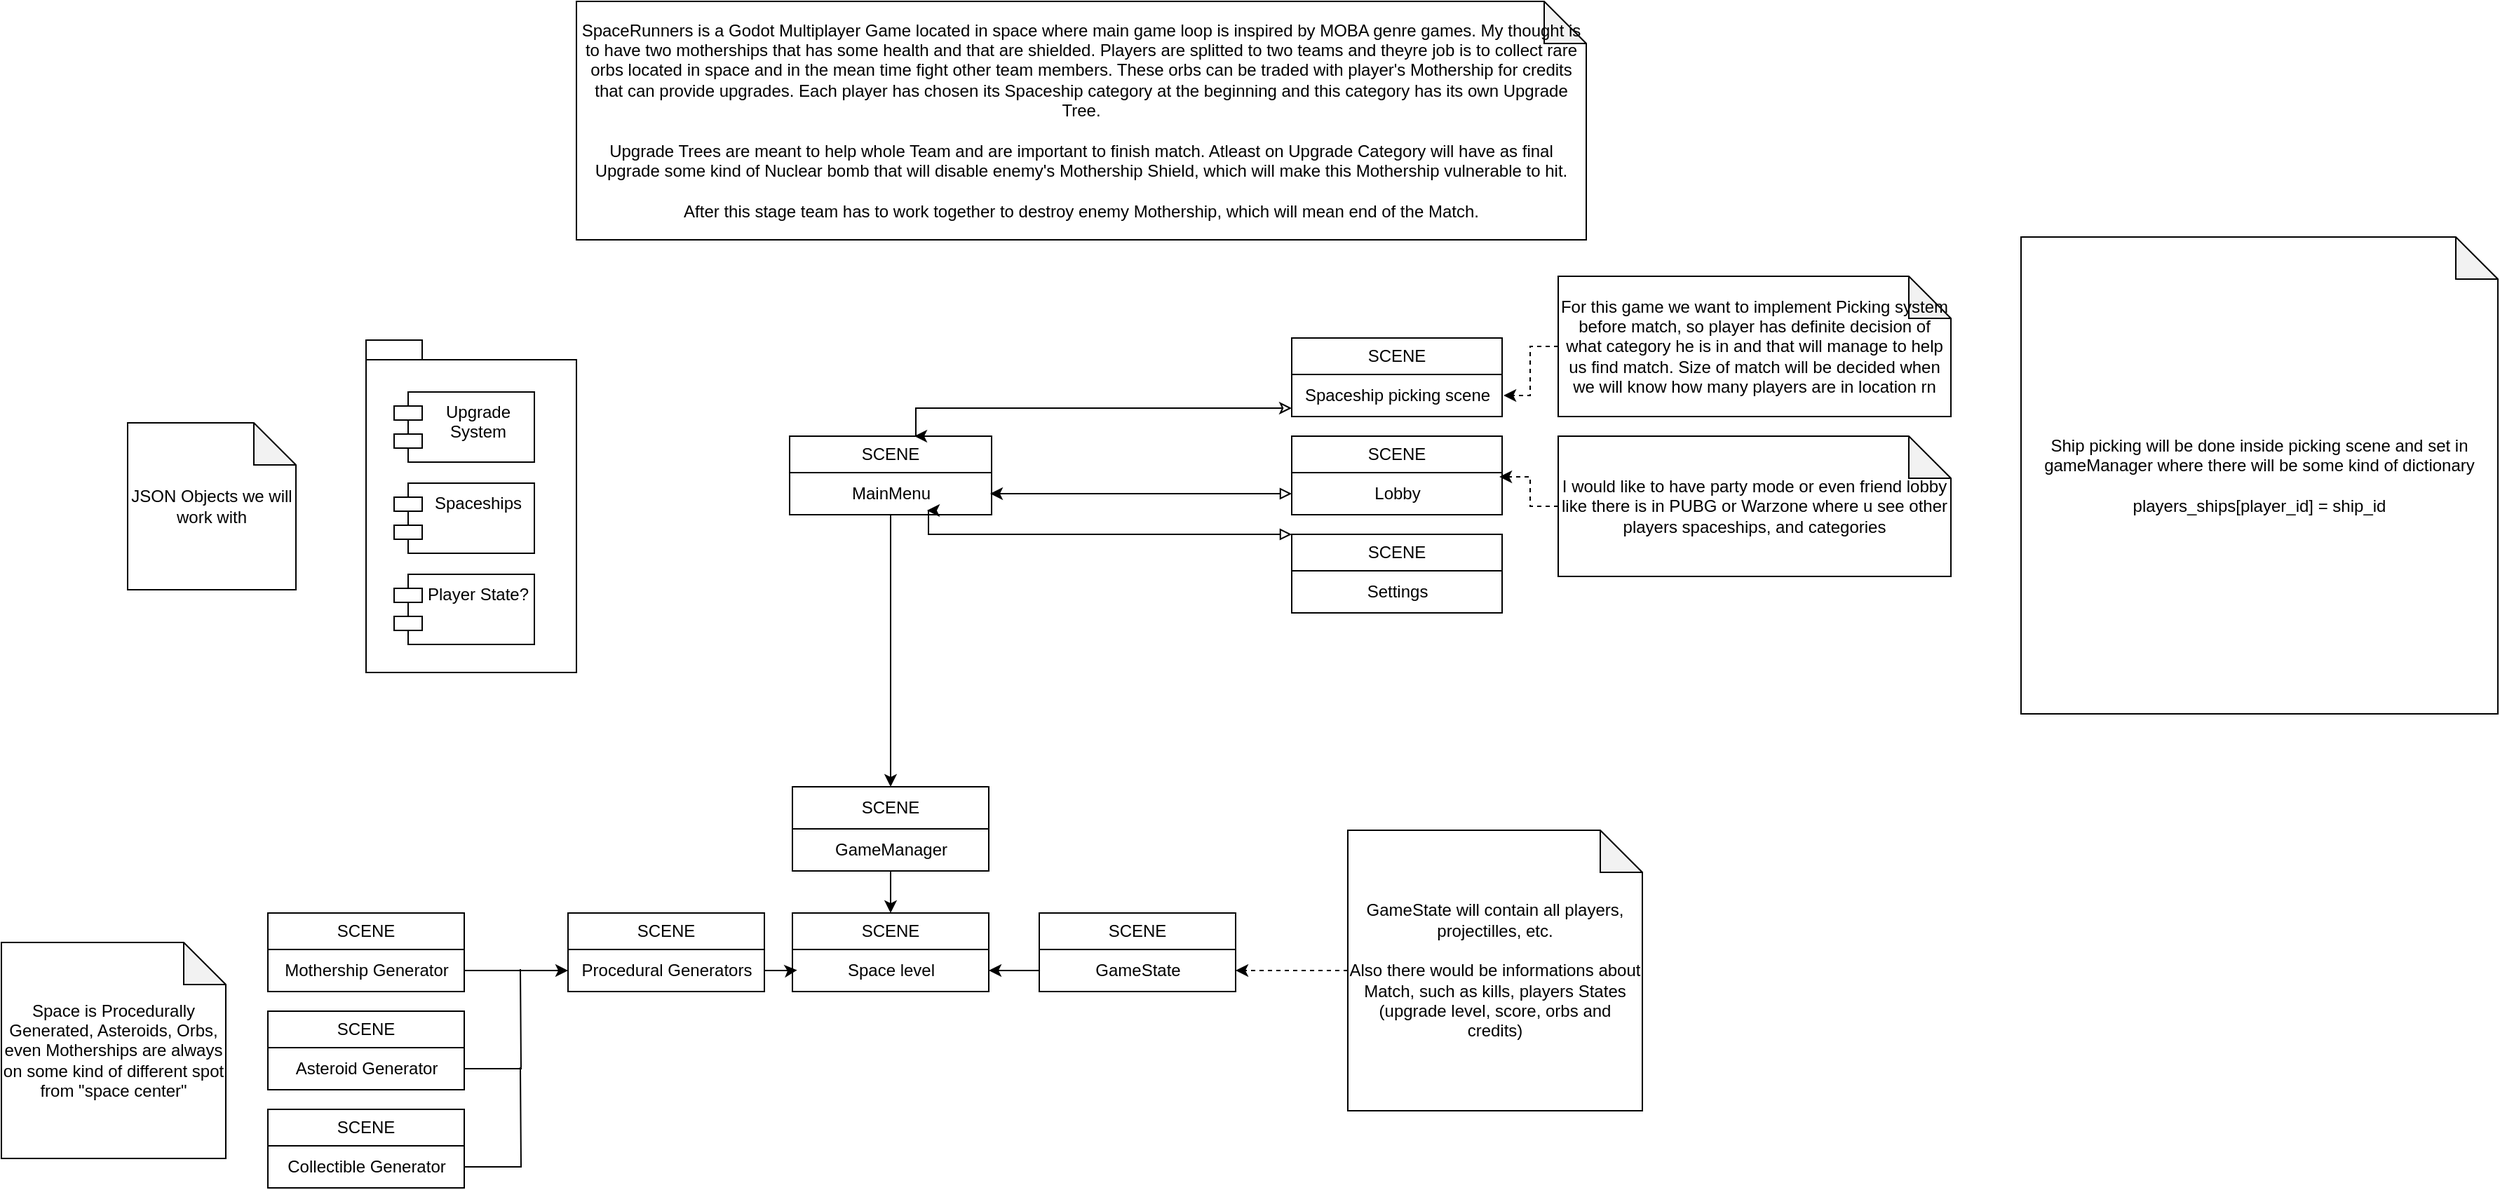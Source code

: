 <mxfile version="28.0.6">
  <diagram id="C5RBs43oDa-KdzZeNtuy" name="Page-1">
    <mxGraphModel dx="2505" dy="924" grid="1" gridSize="10" guides="1" tooltips="1" connect="1" arrows="1" fold="1" page="1" pageScale="1" pageWidth="827" pageHeight="1169" math="0" shadow="0">
      <root>
        <mxCell id="WIyWlLk6GJQsqaUBKTNV-0" />
        <mxCell id="WIyWlLk6GJQsqaUBKTNV-1" parent="WIyWlLk6GJQsqaUBKTNV-0" />
        <mxCell id="V2vyyLIy9fWVnB8k2cOo-0" value="SpaceRunners is a Godot Multiplayer Game located in space where main game loop is inspired by MOBA genre games. My thought is to have two motherships that has some health and that are shielded. Players are splitted to two teams and theyre job is to collect rare orbs located in space and in the mean time fight other team members. These orbs can be traded with player&#39;s Mothership for credits that can provide upgrades. Each player has chosen its Spaceship category at the beginning and this category has its own Upgrade Tree.&lt;div&gt;&lt;br&gt;&lt;/div&gt;&lt;div&gt;Upgrade Trees are meant to help whole Team and are important to finish match. Atleast on Upgrade Category will have as final Upgrade some kind of Nuclear bomb that will disable enemy&#39;s Mothership Shield, which will make this Mothership vulnerable to hit.&lt;br&gt;&lt;br&gt;After this stage team has to work together to destroy enemy Mothership, which will mean end of the Match.&lt;br&gt;&lt;/div&gt;" style="shape=note;whiteSpace=wrap;html=1;backgroundOutline=1;darkOpacity=0.05;" vertex="1" parent="WIyWlLk6GJQsqaUBKTNV-1">
          <mxGeometry x="40" y="50" width="720" height="170" as="geometry" />
        </mxCell>
        <mxCell id="V2vyyLIy9fWVnB8k2cOo-2" value="SCENE" style="swimlane;fontStyle=0;childLayout=stackLayout;horizontal=1;startSize=26;fillColor=none;horizontalStack=0;resizeParent=1;resizeParentMax=0;resizeLast=0;collapsible=1;marginBottom=0;whiteSpace=wrap;html=1;" vertex="1" parent="WIyWlLk6GJQsqaUBKTNV-1">
          <mxGeometry x="192" y="360" width="144" height="56" as="geometry" />
        </mxCell>
        <mxCell id="V2vyyLIy9fWVnB8k2cOo-6" value="MainMenu" style="text;html=1;align=center;verticalAlign=middle;resizable=0;points=[];autosize=1;strokeColor=none;fillColor=none;" vertex="1" parent="V2vyyLIy9fWVnB8k2cOo-2">
          <mxGeometry y="26" width="144" height="30" as="geometry" />
        </mxCell>
        <mxCell id="V2vyyLIy9fWVnB8k2cOo-7" value="SCENE" style="swimlane;fontStyle=0;childLayout=stackLayout;horizontal=1;startSize=30;fillColor=none;horizontalStack=0;resizeParent=1;resizeParentMax=0;resizeLast=0;collapsible=1;marginBottom=0;whiteSpace=wrap;html=1;" vertex="1" parent="WIyWlLk6GJQsqaUBKTNV-1">
          <mxGeometry x="194" y="610" width="140" height="60" as="geometry" />
        </mxCell>
        <mxCell id="V2vyyLIy9fWVnB8k2cOo-8" value="GameManager" style="text;html=1;align=center;verticalAlign=middle;resizable=0;points=[];autosize=1;strokeColor=none;fillColor=none;" vertex="1" parent="V2vyyLIy9fWVnB8k2cOo-7">
          <mxGeometry y="30" width="140" height="30" as="geometry" />
        </mxCell>
        <mxCell id="V2vyyLIy9fWVnB8k2cOo-9" style="edgeStyle=orthogonalEdgeStyle;rounded=0;orthogonalLoop=1;jettySize=auto;html=1;" edge="1" parent="WIyWlLk6GJQsqaUBKTNV-1" source="V2vyyLIy9fWVnB8k2cOo-6">
          <mxGeometry relative="1" as="geometry">
            <mxPoint x="264" y="610" as="targetPoint" />
          </mxGeometry>
        </mxCell>
        <mxCell id="V2vyyLIy9fWVnB8k2cOo-10" value="SCENE" style="swimlane;fontStyle=0;childLayout=stackLayout;horizontal=1;startSize=26;fillColor=none;horizontalStack=0;resizeParent=1;resizeParentMax=0;resizeLast=0;collapsible=1;marginBottom=0;whiteSpace=wrap;html=1;" vertex="1" parent="WIyWlLk6GJQsqaUBKTNV-1">
          <mxGeometry x="194" y="700" width="140" height="56" as="geometry" />
        </mxCell>
        <mxCell id="V2vyyLIy9fWVnB8k2cOo-11" value="Space level" style="text;html=1;align=center;verticalAlign=middle;resizable=0;points=[];autosize=1;strokeColor=none;fillColor=none;" vertex="1" parent="V2vyyLIy9fWVnB8k2cOo-10">
          <mxGeometry y="26" width="140" height="30" as="geometry" />
        </mxCell>
        <mxCell id="V2vyyLIy9fWVnB8k2cOo-12" value="SCENE" style="swimlane;fontStyle=0;childLayout=stackLayout;horizontal=1;startSize=26;fillColor=none;horizontalStack=0;resizeParent=1;resizeParentMax=0;resizeLast=0;collapsible=1;marginBottom=0;whiteSpace=wrap;html=1;" vertex="1" parent="WIyWlLk6GJQsqaUBKTNV-1">
          <mxGeometry x="370" y="700" width="140" height="56" as="geometry" />
        </mxCell>
        <mxCell id="V2vyyLIy9fWVnB8k2cOo-13" value="GameState" style="text;html=1;align=center;verticalAlign=middle;resizable=0;points=[];autosize=1;strokeColor=none;fillColor=none;" vertex="1" parent="V2vyyLIy9fWVnB8k2cOo-12">
          <mxGeometry y="26" width="140" height="30" as="geometry" />
        </mxCell>
        <mxCell id="V2vyyLIy9fWVnB8k2cOo-14" value="SCENE" style="swimlane;fontStyle=0;childLayout=stackLayout;horizontal=1;startSize=26;fillColor=none;horizontalStack=0;resizeParent=1;resizeParentMax=0;resizeLast=0;collapsible=1;marginBottom=0;whiteSpace=wrap;html=1;" vertex="1" parent="WIyWlLk6GJQsqaUBKTNV-1">
          <mxGeometry x="34" y="700" width="140" height="56" as="geometry" />
        </mxCell>
        <mxCell id="V2vyyLIy9fWVnB8k2cOo-15" value="Procedural Generators" style="text;html=1;align=center;verticalAlign=middle;resizable=0;points=[];autosize=1;strokeColor=none;fillColor=none;" vertex="1" parent="V2vyyLIy9fWVnB8k2cOo-14">
          <mxGeometry y="26" width="140" height="30" as="geometry" />
        </mxCell>
        <mxCell id="V2vyyLIy9fWVnB8k2cOo-17" value="" style="edgeStyle=orthogonalEdgeStyle;rounded=0;orthogonalLoop=1;jettySize=auto;html=1;" edge="1" parent="WIyWlLk6GJQsqaUBKTNV-1" source="V2vyyLIy9fWVnB8k2cOo-8">
          <mxGeometry relative="1" as="geometry">
            <mxPoint x="264" y="700" as="targetPoint" />
          </mxGeometry>
        </mxCell>
        <mxCell id="V2vyyLIy9fWVnB8k2cOo-19" value="Space is Procedurally Generated, Asteroids, Orbs, even Motherships are always on some kind of different spot from &quot;space center&quot;" style="shape=note;whiteSpace=wrap;html=1;backgroundOutline=1;darkOpacity=0.05;" vertex="1" parent="WIyWlLk6GJQsqaUBKTNV-1">
          <mxGeometry x="-370" y="721" width="160" height="154" as="geometry" />
        </mxCell>
        <mxCell id="V2vyyLIy9fWVnB8k2cOo-22" value="" style="edgeStyle=orthogonalEdgeStyle;rounded=0;orthogonalLoop=1;jettySize=auto;html=1;startArrow=classic;startFill=0;" edge="1" parent="WIyWlLk6GJQsqaUBKTNV-1" source="V2vyyLIy9fWVnB8k2cOo-20">
          <mxGeometry relative="1" as="geometry">
            <mxPoint x="281" y="360" as="targetPoint" />
            <Array as="points">
              <mxPoint x="282" y="340" />
            </Array>
          </mxGeometry>
        </mxCell>
        <mxCell id="V2vyyLIy9fWVnB8k2cOo-20" value="SCENE" style="swimlane;fontStyle=0;childLayout=stackLayout;horizontal=1;startSize=26;fillColor=none;horizontalStack=0;resizeParent=1;resizeParentMax=0;resizeLast=0;collapsible=1;marginBottom=0;whiteSpace=wrap;html=1;" vertex="1" parent="WIyWlLk6GJQsqaUBKTNV-1">
          <mxGeometry x="550" y="290" width="150" height="56" as="geometry" />
        </mxCell>
        <mxCell id="V2vyyLIy9fWVnB8k2cOo-21" value="Spaceship picking scene" style="text;html=1;align=center;verticalAlign=middle;resizable=0;points=[];autosize=1;strokeColor=none;fillColor=none;" vertex="1" parent="V2vyyLIy9fWVnB8k2cOo-20">
          <mxGeometry y="26" width="150" height="30" as="geometry" />
        </mxCell>
        <mxCell id="V2vyyLIy9fWVnB8k2cOo-23" value="SCENE" style="swimlane;fontStyle=0;childLayout=stackLayout;horizontal=1;startSize=26;fillColor=none;horizontalStack=0;resizeParent=1;resizeParentMax=0;resizeLast=0;collapsible=1;marginBottom=0;whiteSpace=wrap;html=1;" vertex="1" parent="WIyWlLk6GJQsqaUBKTNV-1">
          <mxGeometry x="550" y="360" width="150" height="56" as="geometry" />
        </mxCell>
        <mxCell id="V2vyyLIy9fWVnB8k2cOo-24" value="Lobby" style="text;html=1;align=center;verticalAlign=middle;resizable=0;points=[];autosize=1;strokeColor=none;fillColor=none;" vertex="1" parent="V2vyyLIy9fWVnB8k2cOo-23">
          <mxGeometry y="26" width="150" height="30" as="geometry" />
        </mxCell>
        <mxCell id="V2vyyLIy9fWVnB8k2cOo-26" style="edgeStyle=orthogonalEdgeStyle;rounded=0;orthogonalLoop=1;jettySize=auto;html=1;startArrow=block;startFill=0;entryX=0.993;entryY=0.5;entryDx=0;entryDy=0;entryPerimeter=0;" edge="1" parent="WIyWlLk6GJQsqaUBKTNV-1" source="V2vyyLIy9fWVnB8k2cOo-24" target="V2vyyLIy9fWVnB8k2cOo-6">
          <mxGeometry relative="1" as="geometry">
            <mxPoint x="340" y="401" as="targetPoint" />
          </mxGeometry>
        </mxCell>
        <mxCell id="V2vyyLIy9fWVnB8k2cOo-27" value="SCENE" style="swimlane;fontStyle=0;childLayout=stackLayout;horizontal=1;startSize=26;fillColor=none;horizontalStack=0;resizeParent=1;resizeParentMax=0;resizeLast=0;collapsible=1;marginBottom=0;whiteSpace=wrap;html=1;" vertex="1" parent="WIyWlLk6GJQsqaUBKTNV-1">
          <mxGeometry x="550" y="430" width="150" height="56" as="geometry" />
        </mxCell>
        <mxCell id="V2vyyLIy9fWVnB8k2cOo-28" value="Settings" style="text;html=1;align=center;verticalAlign=middle;resizable=0;points=[];autosize=1;strokeColor=none;fillColor=none;" vertex="1" parent="V2vyyLIy9fWVnB8k2cOo-27">
          <mxGeometry y="26" width="150" height="30" as="geometry" />
        </mxCell>
        <mxCell id="V2vyyLIy9fWVnB8k2cOo-29" style="edgeStyle=orthogonalEdgeStyle;rounded=0;orthogonalLoop=1;jettySize=auto;html=1;startArrow=block;startFill=0;" edge="1" parent="WIyWlLk6GJQsqaUBKTNV-1" source="V2vyyLIy9fWVnB8k2cOo-27">
          <mxGeometry relative="1" as="geometry">
            <mxPoint x="290" y="413" as="targetPoint" />
            <Array as="points">
              <mxPoint x="291" y="430" />
            </Array>
          </mxGeometry>
        </mxCell>
        <mxCell id="V2vyyLIy9fWVnB8k2cOo-31" value="For this game we want to implement Picking system before match, so player has definite decision of what category he is in and that will manage to help us find match. Size of match will be decided when we will know how many players are in location rn" style="shape=note;whiteSpace=wrap;html=1;backgroundOutline=1;darkOpacity=0.05;" vertex="1" parent="WIyWlLk6GJQsqaUBKTNV-1">
          <mxGeometry x="740" y="246" width="280" height="100" as="geometry" />
        </mxCell>
        <mxCell id="V2vyyLIy9fWVnB8k2cOo-32" value="I would like to have party mode or even friend lobby like there is in PUBG or Warzone where u see other players spaceships, and categories" style="shape=note;whiteSpace=wrap;html=1;backgroundOutline=1;darkOpacity=0.05;" vertex="1" parent="WIyWlLk6GJQsqaUBKTNV-1">
          <mxGeometry x="740" y="360" width="280" height="100" as="geometry" />
        </mxCell>
        <mxCell id="V2vyyLIy9fWVnB8k2cOo-33" style="edgeStyle=orthogonalEdgeStyle;rounded=0;orthogonalLoop=1;jettySize=auto;html=1;entryX=0.987;entryY=0.1;entryDx=0;entryDy=0;entryPerimeter=0;dashed=1;" edge="1" parent="WIyWlLk6GJQsqaUBKTNV-1" source="V2vyyLIy9fWVnB8k2cOo-32" target="V2vyyLIy9fWVnB8k2cOo-24">
          <mxGeometry relative="1" as="geometry" />
        </mxCell>
        <mxCell id="V2vyyLIy9fWVnB8k2cOo-34" style="edgeStyle=orthogonalEdgeStyle;rounded=0;orthogonalLoop=1;jettySize=auto;html=1;entryX=1.007;entryY=0.5;entryDx=0;entryDy=0;entryPerimeter=0;dashed=1;" edge="1" parent="WIyWlLk6GJQsqaUBKTNV-1" source="V2vyyLIy9fWVnB8k2cOo-31" target="V2vyyLIy9fWVnB8k2cOo-21">
          <mxGeometry relative="1" as="geometry" />
        </mxCell>
        <mxCell id="V2vyyLIy9fWVnB8k2cOo-35" value="Configurations" style="shape=folder;fontStyle=1;spacingTop=10;tabWidth=40;tabHeight=14;tabPosition=left;html=1;whiteSpace=wrap;" vertex="1" parent="WIyWlLk6GJQsqaUBKTNV-1">
          <mxGeometry x="-110" y="291.5" width="150" height="237" as="geometry" />
        </mxCell>
        <mxCell id="V2vyyLIy9fWVnB8k2cOo-36" value="Upgrade System" style="shape=module;align=left;spacingLeft=20;align=center;verticalAlign=top;whiteSpace=wrap;html=1;" vertex="1" parent="WIyWlLk6GJQsqaUBKTNV-1">
          <mxGeometry x="-90" y="328.5" width="100" height="50" as="geometry" />
        </mxCell>
        <mxCell id="V2vyyLIy9fWVnB8k2cOo-37" value="Spaceships" style="shape=module;align=left;spacingLeft=20;align=center;verticalAlign=top;whiteSpace=wrap;html=1;" vertex="1" parent="WIyWlLk6GJQsqaUBKTNV-1">
          <mxGeometry x="-90" y="393.5" width="100" height="50" as="geometry" />
        </mxCell>
        <mxCell id="V2vyyLIy9fWVnB8k2cOo-38" value="Player State?" style="shape=module;align=left;spacingLeft=20;align=center;verticalAlign=top;whiteSpace=wrap;html=1;" vertex="1" parent="WIyWlLk6GJQsqaUBKTNV-1">
          <mxGeometry x="-90" y="458.5" width="100" height="50" as="geometry" />
        </mxCell>
        <mxCell id="V2vyyLIy9fWVnB8k2cOo-39" value="JSON Objects we will work with" style="shape=note;whiteSpace=wrap;html=1;backgroundOutline=1;darkOpacity=0.05;" vertex="1" parent="WIyWlLk6GJQsqaUBKTNV-1">
          <mxGeometry x="-280" y="350.5" width="120" height="119" as="geometry" />
        </mxCell>
        <mxCell id="V2vyyLIy9fWVnB8k2cOo-40" value="SCENE" style="swimlane;fontStyle=0;childLayout=stackLayout;horizontal=1;startSize=26;fillColor=none;horizontalStack=0;resizeParent=1;resizeParentMax=0;resizeLast=0;collapsible=1;marginBottom=0;whiteSpace=wrap;html=1;" vertex="1" parent="WIyWlLk6GJQsqaUBKTNV-1">
          <mxGeometry x="-180" y="700" width="140" height="56" as="geometry" />
        </mxCell>
        <mxCell id="V2vyyLIy9fWVnB8k2cOo-41" value="Mothership Generator" style="text;html=1;align=center;verticalAlign=middle;resizable=0;points=[];autosize=1;strokeColor=none;fillColor=none;" vertex="1" parent="V2vyyLIy9fWVnB8k2cOo-40">
          <mxGeometry y="26" width="140" height="30" as="geometry" />
        </mxCell>
        <mxCell id="V2vyyLIy9fWVnB8k2cOo-42" value="SCENE" style="swimlane;fontStyle=0;childLayout=stackLayout;horizontal=1;startSize=26;fillColor=none;horizontalStack=0;resizeParent=1;resizeParentMax=0;resizeLast=0;collapsible=1;marginBottom=0;whiteSpace=wrap;html=1;" vertex="1" parent="WIyWlLk6GJQsqaUBKTNV-1">
          <mxGeometry x="-180" y="770" width="140" height="56" as="geometry" />
        </mxCell>
        <mxCell id="V2vyyLIy9fWVnB8k2cOo-49" style="edgeStyle=orthogonalEdgeStyle;rounded=0;orthogonalLoop=1;jettySize=auto;html=1;endArrow=none;endFill=0;" edge="1" parent="V2vyyLIy9fWVnB8k2cOo-42" source="V2vyyLIy9fWVnB8k2cOo-43">
          <mxGeometry relative="1" as="geometry">
            <mxPoint x="180" y="-30.0" as="targetPoint" />
          </mxGeometry>
        </mxCell>
        <mxCell id="V2vyyLIy9fWVnB8k2cOo-43" value="Asteroid Generator" style="text;html=1;align=center;verticalAlign=middle;resizable=0;points=[];autosize=1;strokeColor=none;fillColor=none;" vertex="1" parent="V2vyyLIy9fWVnB8k2cOo-42">
          <mxGeometry y="26" width="140" height="30" as="geometry" />
        </mxCell>
        <mxCell id="V2vyyLIy9fWVnB8k2cOo-44" value="SCENE" style="swimlane;fontStyle=0;childLayout=stackLayout;horizontal=1;startSize=26;fillColor=none;horizontalStack=0;resizeParent=1;resizeParentMax=0;resizeLast=0;collapsible=1;marginBottom=0;whiteSpace=wrap;html=1;" vertex="1" parent="WIyWlLk6GJQsqaUBKTNV-1">
          <mxGeometry x="-180" y="840" width="140" height="56" as="geometry" />
        </mxCell>
        <mxCell id="V2vyyLIy9fWVnB8k2cOo-50" style="edgeStyle=orthogonalEdgeStyle;rounded=0;orthogonalLoop=1;jettySize=auto;html=1;endArrow=none;endFill=0;" edge="1" parent="V2vyyLIy9fWVnB8k2cOo-44" source="V2vyyLIy9fWVnB8k2cOo-45">
          <mxGeometry relative="1" as="geometry">
            <mxPoint x="180" y="-30.0" as="targetPoint" />
          </mxGeometry>
        </mxCell>
        <mxCell id="V2vyyLIy9fWVnB8k2cOo-45" value="Collectible Generator" style="text;html=1;align=center;verticalAlign=middle;resizable=0;points=[];autosize=1;strokeColor=none;fillColor=none;" vertex="1" parent="V2vyyLIy9fWVnB8k2cOo-44">
          <mxGeometry y="26" width="140" height="30" as="geometry" />
        </mxCell>
        <mxCell id="V2vyyLIy9fWVnB8k2cOo-46" value="" style="edgeStyle=orthogonalEdgeStyle;rounded=0;orthogonalLoop=1;jettySize=auto;html=1;" edge="1" parent="WIyWlLk6GJQsqaUBKTNV-1" source="V2vyyLIy9fWVnB8k2cOo-41" target="V2vyyLIy9fWVnB8k2cOo-15">
          <mxGeometry relative="1" as="geometry" />
        </mxCell>
        <mxCell id="V2vyyLIy9fWVnB8k2cOo-51" style="edgeStyle=orthogonalEdgeStyle;rounded=0;orthogonalLoop=1;jettySize=auto;html=1;entryX=0.024;entryY=0.49;entryDx=0;entryDy=0;entryPerimeter=0;" edge="1" parent="WIyWlLk6GJQsqaUBKTNV-1" source="V2vyyLIy9fWVnB8k2cOo-15" target="V2vyyLIy9fWVnB8k2cOo-11">
          <mxGeometry relative="1" as="geometry" />
        </mxCell>
        <mxCell id="V2vyyLIy9fWVnB8k2cOo-53" value="" style="edgeStyle=orthogonalEdgeStyle;rounded=0;orthogonalLoop=1;jettySize=auto;html=1;" edge="1" parent="WIyWlLk6GJQsqaUBKTNV-1" source="V2vyyLIy9fWVnB8k2cOo-13" target="V2vyyLIy9fWVnB8k2cOo-11">
          <mxGeometry relative="1" as="geometry" />
        </mxCell>
        <mxCell id="V2vyyLIy9fWVnB8k2cOo-55" value="" style="edgeStyle=orthogonalEdgeStyle;rounded=0;orthogonalLoop=1;jettySize=auto;html=1;dashed=1;" edge="1" parent="WIyWlLk6GJQsqaUBKTNV-1" source="V2vyyLIy9fWVnB8k2cOo-54" target="V2vyyLIy9fWVnB8k2cOo-13">
          <mxGeometry relative="1" as="geometry" />
        </mxCell>
        <mxCell id="V2vyyLIy9fWVnB8k2cOo-54" value="GameState will contain all players, projectilles, etc.&lt;br&gt;&lt;br&gt;Also there would be informations about Match, such as kills, players States (upgrade level, score, orbs and credits)" style="shape=note;whiteSpace=wrap;html=1;backgroundOutline=1;darkOpacity=0.05;" vertex="1" parent="WIyWlLk6GJQsqaUBKTNV-1">
          <mxGeometry x="590" y="641" width="210" height="200" as="geometry" />
        </mxCell>
        <mxCell id="V2vyyLIy9fWVnB8k2cOo-57" value="Ship picking will be done inside picking scene and set in gameManager where there will be some kind of dictionary&lt;br&gt;&lt;br&gt;players_ships[player_id] = ship_id" style="shape=note;whiteSpace=wrap;html=1;backgroundOutline=1;darkOpacity=0.05;" vertex="1" parent="WIyWlLk6GJQsqaUBKTNV-1">
          <mxGeometry x="1070" y="218" width="340" height="340" as="geometry" />
        </mxCell>
      </root>
    </mxGraphModel>
  </diagram>
</mxfile>
